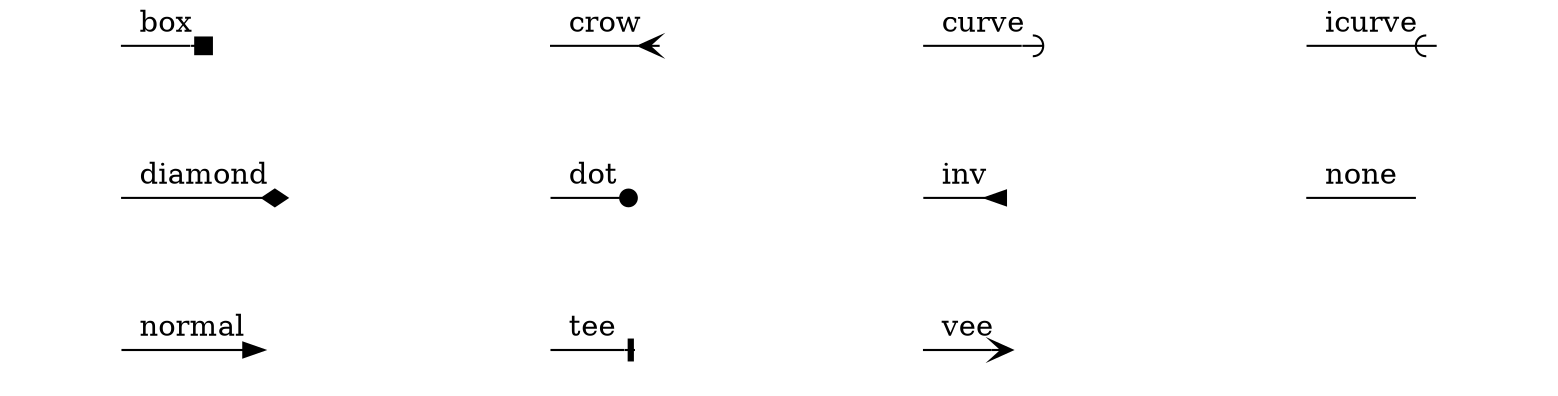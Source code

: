 digraph LAYOUT {
	{
		rank=same;
		n111[shape="none" label=""];
		n112[shape="none" label=""];
		n111 -> n112 [label="box", arrowhead=box];
		n121[shape="none" label=""];
		n122[shape="none" label=""];
		n121 -> n122 [label="crow", arrowhead=crow];
		n131[shape="none" label=""];
		n132[shape="none" label=""];
		n131 -> n132 [label="curve", arrowhead=curve];
		n141[shape="none" label=""];
		n142[shape="none" label=""];
		n141 -> n142 [label="icurve", arrowhead=icurve];
	}
	{
		rank=same;
		n211[shape="none" label=""];
		n212[shape="none" label=""];
		n211 -> n212 [label="diamond", arrowhead=diamond];
		n221[shape="none" label=""];
		n222[shape="none" label=""];
		n221 -> n222 [label="dot", arrowhead=dot];
		n231[shape="none" label=""];
		n232[shape="none" label=""];
		n231 -> n232 [label="inv", arrowhead=inv];
		n241[shape="none" label=""];
		n242[shape="none" label=""];
		n241 -> n242 [label="none", arrowhead=none];
	}
	{
		rank=same;
		n311[shape="none" label=""];
		n312[shape="none" label=""];
		n311 -> n312 [label="normal", arrowhead=normal];
		n321[shape="none" label=""];
		n322[shape="none" label=""];
		n321 -> n322 [label="tee", arrowhead=tee];
		n331[shape="none" label=""];
		n332[shape="none" label=""];
		n331 -> n332 [label="vee", arrowhead=vee];
	}
	n111 -> n211 -> n311 [style=invis];
	n121 -> n221 -> n321 [style=invis];
	n131 -> n231 -> n331 [style=invis];
	n141 -> n241 [style=invis];
}
